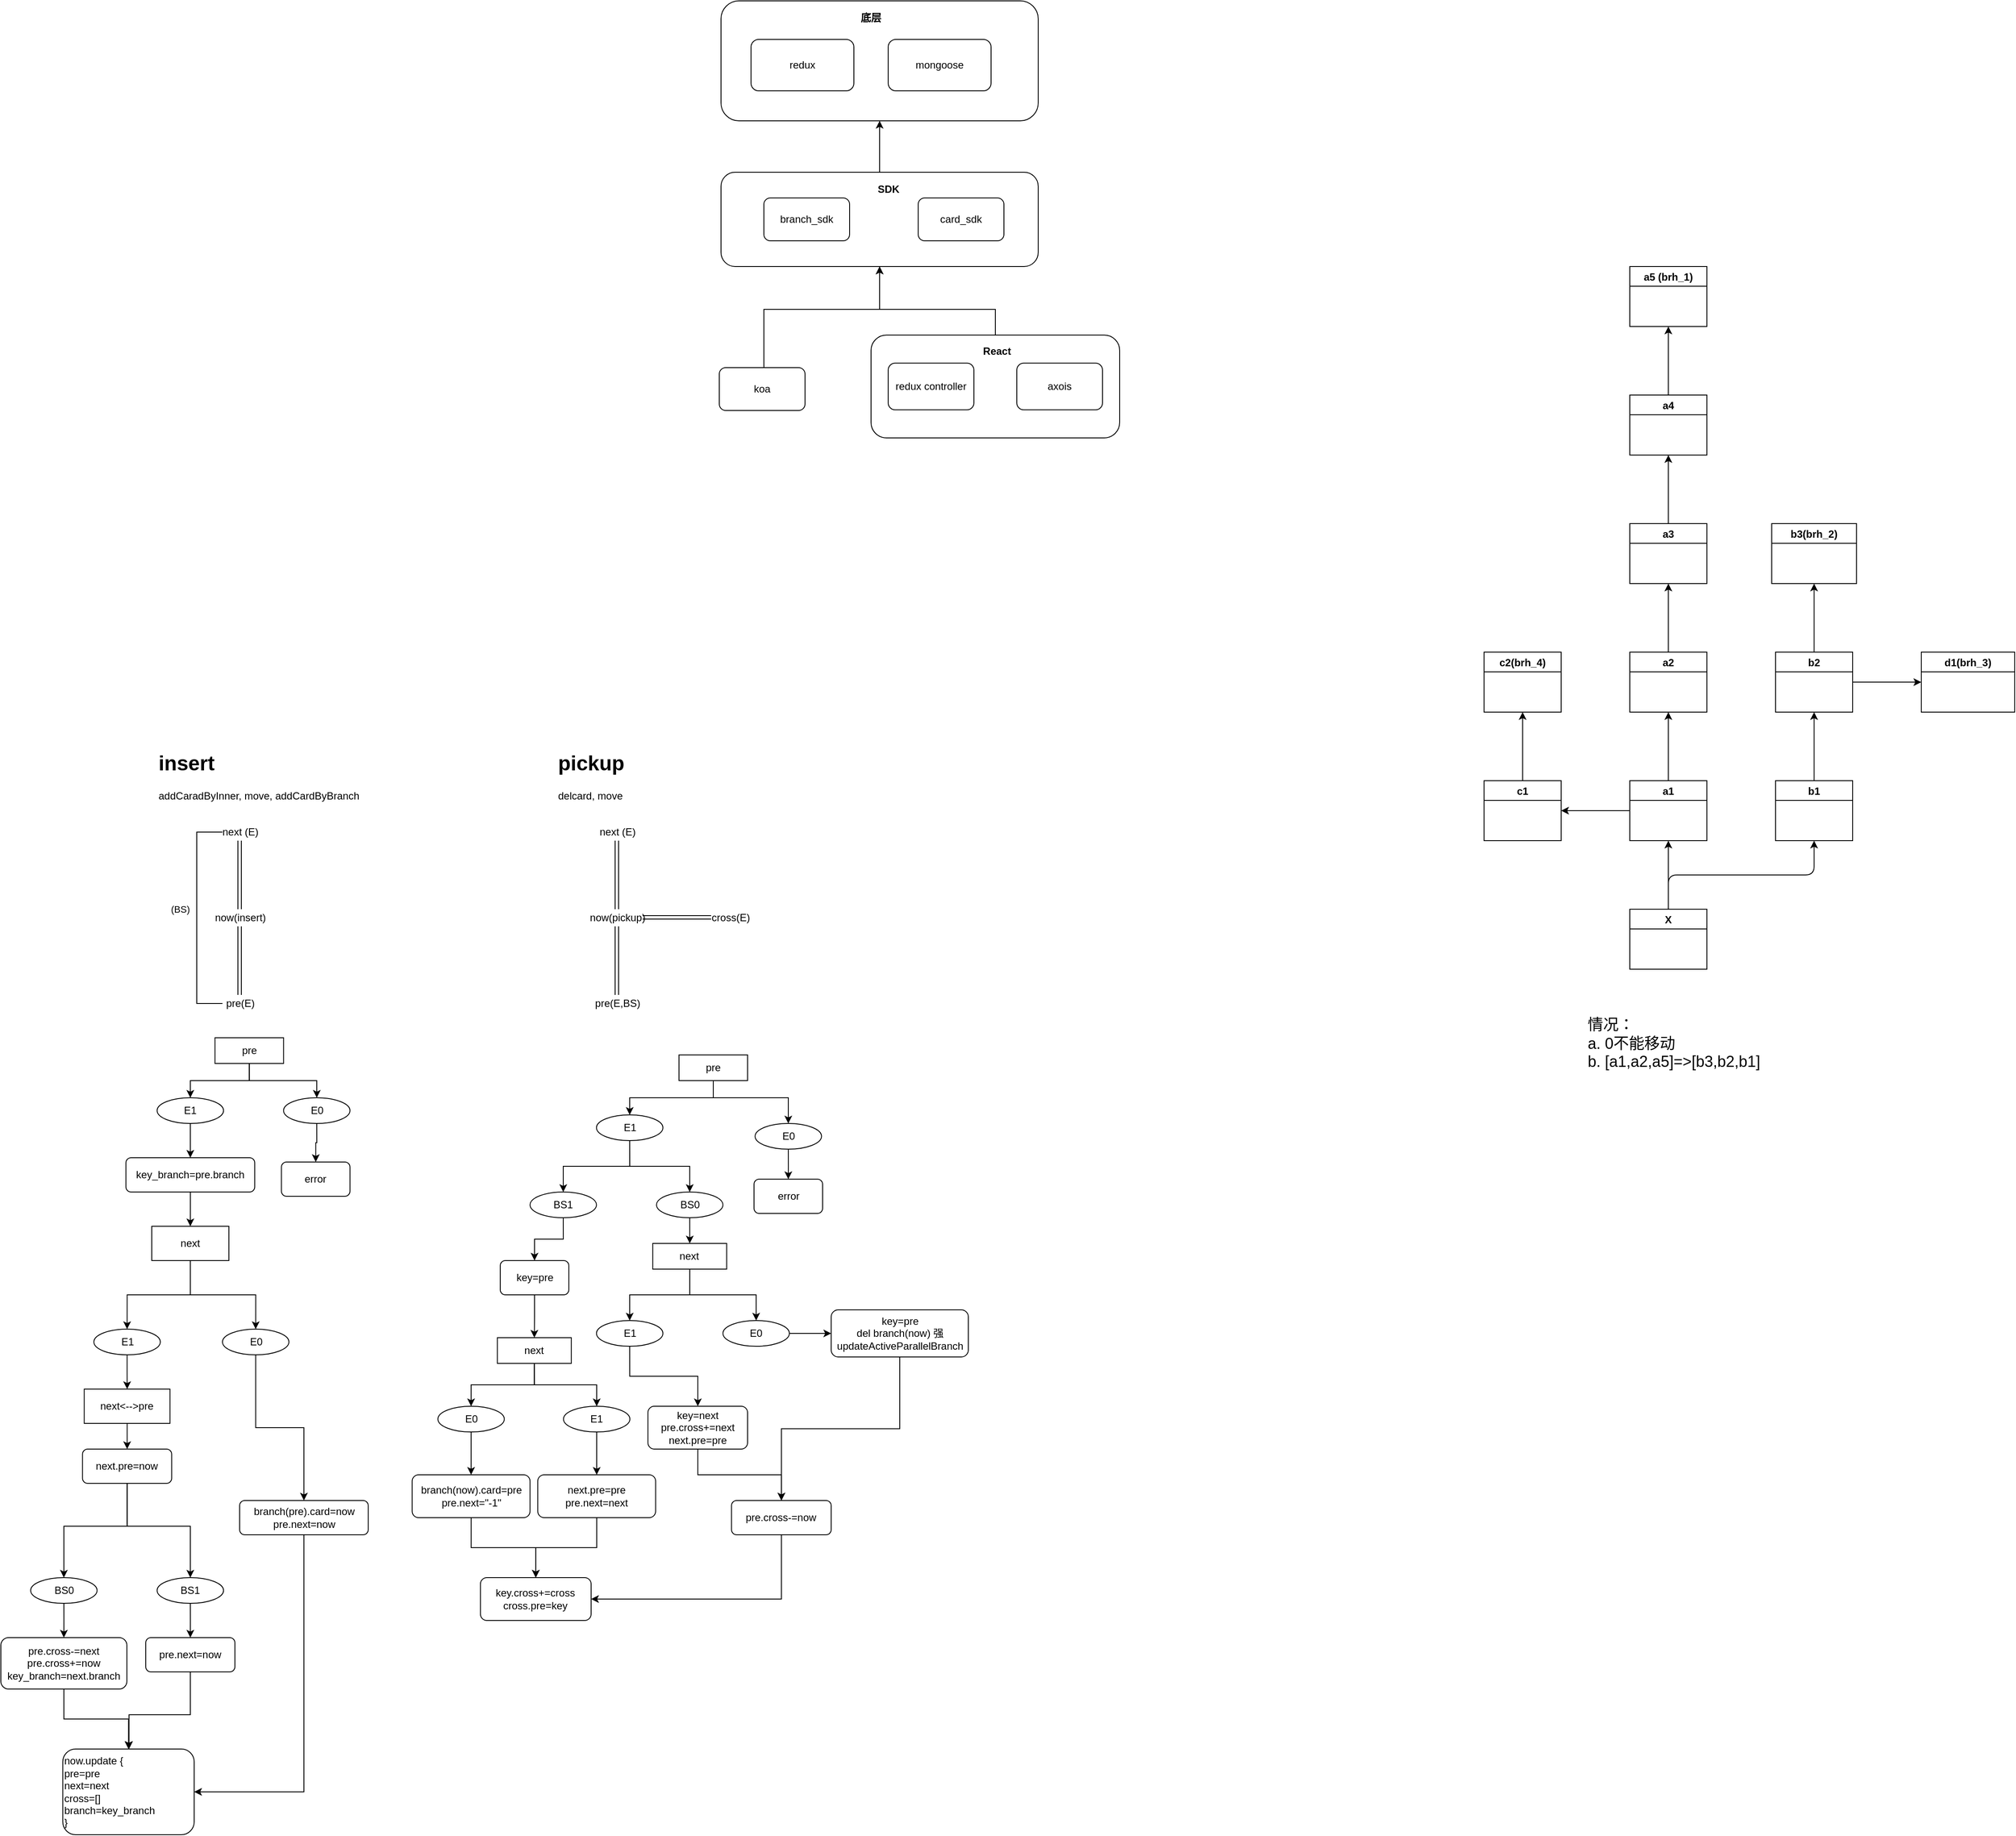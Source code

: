 <mxfile version="20.1.4" type="github">
  <diagram id="JlIYMD3thQTFnu0y_c5f" name="第 1 页">
    <mxGraphModel dx="2125" dy="841" grid="1" gridSize="10" guides="1" tooltips="1" connect="1" arrows="1" fold="1" page="1" pageScale="1" pageWidth="827" pageHeight="1169" math="0" shadow="0">
      <root>
        <mxCell id="0" />
        <mxCell id="1" parent="0" />
        <mxCell id="O8E0N2T6Ic3D6kvHp2gV-1" value="" style="group" connectable="0" vertex="1" parent="1">
          <mxGeometry x="30" width="370" height="140" as="geometry" />
        </mxCell>
        <mxCell id="O8E0N2T6Ic3D6kvHp2gV-2" value="" style="rounded=1;whiteSpace=wrap;html=1;" vertex="1" parent="O8E0N2T6Ic3D6kvHp2gV-1">
          <mxGeometry width="370" height="140" as="geometry" />
        </mxCell>
        <mxCell id="O8E0N2T6Ic3D6kvHp2gV-3" value="redux" style="rounded=1;whiteSpace=wrap;html=1;" vertex="1" parent="O8E0N2T6Ic3D6kvHp2gV-1">
          <mxGeometry x="35" y="45" width="120" height="60" as="geometry" />
        </mxCell>
        <mxCell id="O8E0N2T6Ic3D6kvHp2gV-4" value="mongoose" style="rounded=1;whiteSpace=wrap;html=1;" vertex="1" parent="O8E0N2T6Ic3D6kvHp2gV-1">
          <mxGeometry x="195" y="45" width="120" height="60" as="geometry" />
        </mxCell>
        <mxCell id="O8E0N2T6Ic3D6kvHp2gV-5" value="&lt;b&gt;底层&lt;/b&gt;" style="text;html=1;strokeColor=none;fillColor=none;align=center;verticalAlign=middle;whiteSpace=wrap;rounded=0;" vertex="1" parent="O8E0N2T6Ic3D6kvHp2gV-1">
          <mxGeometry x="155" y="10" width="40" height="20" as="geometry" />
        </mxCell>
        <mxCell id="O8E0N2T6Ic3D6kvHp2gV-6" value="" style="group" connectable="0" vertex="1" parent="1">
          <mxGeometry x="30" y="200" width="370" height="110" as="geometry" />
        </mxCell>
        <mxCell id="O8E0N2T6Ic3D6kvHp2gV-7" value="" style="rounded=1;whiteSpace=wrap;html=1;" vertex="1" parent="O8E0N2T6Ic3D6kvHp2gV-6">
          <mxGeometry width="370" height="110" as="geometry" />
        </mxCell>
        <mxCell id="O8E0N2T6Ic3D6kvHp2gV-8" value="branch_sdk" style="rounded=1;whiteSpace=wrap;html=1;" vertex="1" parent="O8E0N2T6Ic3D6kvHp2gV-6">
          <mxGeometry x="50" y="30" width="100" height="50" as="geometry" />
        </mxCell>
        <mxCell id="O8E0N2T6Ic3D6kvHp2gV-9" value="card_sdk" style="rounded=1;whiteSpace=wrap;html=1;" vertex="1" parent="O8E0N2T6Ic3D6kvHp2gV-6">
          <mxGeometry x="230" y="30" width="100" height="50" as="geometry" />
        </mxCell>
        <mxCell id="O8E0N2T6Ic3D6kvHp2gV-10" value="&lt;b&gt;SDK&lt;/b&gt;" style="text;html=1;align=center;verticalAlign=middle;resizable=0;points=[];autosize=1;" vertex="1" parent="O8E0N2T6Ic3D6kvHp2gV-6">
          <mxGeometry x="175" y="10" width="40" height="20" as="geometry" />
        </mxCell>
        <mxCell id="O8E0N2T6Ic3D6kvHp2gV-11" style="edgeStyle=orthogonalEdgeStyle;rounded=0;orthogonalLoop=1;jettySize=auto;html=1;" edge="1" parent="1" source="O8E0N2T6Ic3D6kvHp2gV-7" target="O8E0N2T6Ic3D6kvHp2gV-2">
          <mxGeometry relative="1" as="geometry" />
        </mxCell>
        <mxCell id="O8E0N2T6Ic3D6kvHp2gV-12" style="edgeStyle=orthogonalEdgeStyle;rounded=0;orthogonalLoop=1;jettySize=auto;html=1;" edge="1" parent="1" source="O8E0N2T6Ic3D6kvHp2gV-13" target="O8E0N2T6Ic3D6kvHp2gV-7">
          <mxGeometry relative="1" as="geometry">
            <Array as="points">
              <mxPoint x="80" y="360" />
              <mxPoint x="215" y="360" />
            </Array>
          </mxGeometry>
        </mxCell>
        <mxCell id="O8E0N2T6Ic3D6kvHp2gV-13" value="koa" style="rounded=1;whiteSpace=wrap;html=1;" vertex="1" parent="1">
          <mxGeometry x="28" y="428" width="100" height="50" as="geometry" />
        </mxCell>
        <mxCell id="O8E0N2T6Ic3D6kvHp2gV-14" value="" style="group" connectable="0" vertex="1" parent="1">
          <mxGeometry x="205" y="390" width="290" height="120" as="geometry" />
        </mxCell>
        <mxCell id="O8E0N2T6Ic3D6kvHp2gV-15" value="" style="rounded=1;whiteSpace=wrap;html=1;" vertex="1" parent="O8E0N2T6Ic3D6kvHp2gV-14">
          <mxGeometry width="290" height="120.0" as="geometry" />
        </mxCell>
        <mxCell id="O8E0N2T6Ic3D6kvHp2gV-16" value="axois" style="rounded=1;whiteSpace=wrap;html=1;" vertex="1" parent="O8E0N2T6Ic3D6kvHp2gV-14">
          <mxGeometry x="170" y="32.727" width="100" height="54.545" as="geometry" />
        </mxCell>
        <mxCell id="O8E0N2T6Ic3D6kvHp2gV-17" value="redux controller" style="rounded=1;whiteSpace=wrap;html=1;" vertex="1" parent="O8E0N2T6Ic3D6kvHp2gV-14">
          <mxGeometry x="20" y="32.727" width="100" height="54.545" as="geometry" />
        </mxCell>
        <mxCell id="O8E0N2T6Ic3D6kvHp2gV-18" value="&lt;b&gt;React&lt;/b&gt;" style="text;html=1;strokeColor=none;fillColor=none;align=center;verticalAlign=middle;whiteSpace=wrap;rounded=0;" vertex="1" parent="O8E0N2T6Ic3D6kvHp2gV-14">
          <mxGeometry x="127" y="9" width="40" height="20" as="geometry" />
        </mxCell>
        <mxCell id="O8E0N2T6Ic3D6kvHp2gV-19" style="edgeStyle=orthogonalEdgeStyle;rounded=0;orthogonalLoop=1;jettySize=auto;html=1;" edge="1" parent="1" source="O8E0N2T6Ic3D6kvHp2gV-15" target="O8E0N2T6Ic3D6kvHp2gV-7">
          <mxGeometry relative="1" as="geometry">
            <Array as="points">
              <mxPoint x="350" y="360" />
              <mxPoint x="215" y="360" />
            </Array>
          </mxGeometry>
        </mxCell>
        <mxCell id="O8E0N2T6Ic3D6kvHp2gV-44" value="" style="edgeStyle=none;html=1;" edge="1" parent="1" source="O8E0N2T6Ic3D6kvHp2gV-45" target="O8E0N2T6Ic3D6kvHp2gV-49">
          <mxGeometry relative="1" as="geometry" />
        </mxCell>
        <mxCell id="O8E0N2T6Ic3D6kvHp2gV-45" value="X" style="swimlane;" vertex="1" parent="1">
          <mxGeometry x="1090" y="1060" width="90" height="70" as="geometry" />
        </mxCell>
        <mxCell id="O8E0N2T6Ic3D6kvHp2gV-46" value="" style="edgeStyle=none;html=1;" edge="1" parent="1" source="O8E0N2T6Ic3D6kvHp2gV-49" target="O8E0N2T6Ic3D6kvHp2gV-51">
          <mxGeometry relative="1" as="geometry" />
        </mxCell>
        <mxCell id="O8E0N2T6Ic3D6kvHp2gV-47" value="" style="edgeStyle=none;html=1;" edge="1" parent="1" source="O8E0N2T6Ic3D6kvHp2gV-49" target="O8E0N2T6Ic3D6kvHp2gV-53">
          <mxGeometry relative="1" as="geometry" />
        </mxCell>
        <mxCell id="O8E0N2T6Ic3D6kvHp2gV-48" value="" style="edgeStyle=orthogonalEdgeStyle;html=1;exitX=0.5;exitY=0;exitDx=0;exitDy=0;" edge="1" parent="1" source="O8E0N2T6Ic3D6kvHp2gV-45" target="O8E0N2T6Ic3D6kvHp2gV-55">
          <mxGeometry relative="1" as="geometry" />
        </mxCell>
        <mxCell id="O8E0N2T6Ic3D6kvHp2gV-49" value="a1" style="swimlane;" vertex="1" parent="1">
          <mxGeometry x="1090" y="910" width="90" height="70" as="geometry" />
        </mxCell>
        <mxCell id="O8E0N2T6Ic3D6kvHp2gV-50" value="" style="edgeStyle=none;html=1;" edge="1" parent="1" source="O8E0N2T6Ic3D6kvHp2gV-51" target="O8E0N2T6Ic3D6kvHp2gV-61">
          <mxGeometry relative="1" as="geometry" />
        </mxCell>
        <mxCell id="O8E0N2T6Ic3D6kvHp2gV-51" value="a2" style="swimlane;" vertex="1" parent="1">
          <mxGeometry x="1090" y="760" width="90" height="70" as="geometry" />
        </mxCell>
        <mxCell id="O8E0N2T6Ic3D6kvHp2gV-52" value="" style="edgeStyle=none;html=1;" edge="1" parent="1" source="O8E0N2T6Ic3D6kvHp2gV-53" target="O8E0N2T6Ic3D6kvHp2gV-59">
          <mxGeometry relative="1" as="geometry" />
        </mxCell>
        <mxCell id="O8E0N2T6Ic3D6kvHp2gV-53" value="c1" style="swimlane;" vertex="1" parent="1">
          <mxGeometry x="920" y="910" width="90" height="70" as="geometry" />
        </mxCell>
        <mxCell id="O8E0N2T6Ic3D6kvHp2gV-54" value="" style="edgeStyle=none;html=1;" edge="1" parent="1" source="O8E0N2T6Ic3D6kvHp2gV-55" target="O8E0N2T6Ic3D6kvHp2gV-58">
          <mxGeometry relative="1" as="geometry" />
        </mxCell>
        <mxCell id="O8E0N2T6Ic3D6kvHp2gV-55" value="b1" style="swimlane;" vertex="1" parent="1">
          <mxGeometry x="1260" y="910" width="90" height="70" as="geometry" />
        </mxCell>
        <mxCell id="O8E0N2T6Ic3D6kvHp2gV-56" value="" style="edgeStyle=none;html=1;" edge="1" parent="1" source="O8E0N2T6Ic3D6kvHp2gV-58" target="O8E0N2T6Ic3D6kvHp2gV-65">
          <mxGeometry relative="1" as="geometry" />
        </mxCell>
        <mxCell id="O8E0N2T6Ic3D6kvHp2gV-57" value="" style="edgeStyle=none;html=1;fontSize=18;" edge="1" parent="1" source="O8E0N2T6Ic3D6kvHp2gV-58" target="O8E0N2T6Ic3D6kvHp2gV-67">
          <mxGeometry relative="1" as="geometry" />
        </mxCell>
        <mxCell id="O8E0N2T6Ic3D6kvHp2gV-58" value="b2" style="swimlane;" vertex="1" parent="1">
          <mxGeometry x="1260" y="760" width="90" height="70" as="geometry" />
        </mxCell>
        <mxCell id="O8E0N2T6Ic3D6kvHp2gV-59" value="c2(brh_4)" style="swimlane;" vertex="1" parent="1">
          <mxGeometry x="920" y="760" width="90" height="70" as="geometry" />
        </mxCell>
        <mxCell id="O8E0N2T6Ic3D6kvHp2gV-60" value="" style="edgeStyle=orthogonalEdgeStyle;rounded=0;orthogonalLoop=1;jettySize=auto;html=1;" edge="1" parent="1" source="O8E0N2T6Ic3D6kvHp2gV-61" target="O8E0N2T6Ic3D6kvHp2gV-63">
          <mxGeometry relative="1" as="geometry" />
        </mxCell>
        <mxCell id="O8E0N2T6Ic3D6kvHp2gV-61" value="a3" style="swimlane;" vertex="1" parent="1">
          <mxGeometry x="1090" y="610" width="90" height="70" as="geometry" />
        </mxCell>
        <mxCell id="O8E0N2T6Ic3D6kvHp2gV-62" value="" style="edgeStyle=orthogonalEdgeStyle;rounded=0;orthogonalLoop=1;jettySize=auto;html=1;" edge="1" parent="1" source="O8E0N2T6Ic3D6kvHp2gV-63" target="O8E0N2T6Ic3D6kvHp2gV-64">
          <mxGeometry relative="1" as="geometry" />
        </mxCell>
        <mxCell id="O8E0N2T6Ic3D6kvHp2gV-63" value="a4" style="swimlane;" vertex="1" parent="1">
          <mxGeometry x="1090" y="460" width="90" height="70" as="geometry" />
        </mxCell>
        <mxCell id="O8E0N2T6Ic3D6kvHp2gV-64" value="a5 (brh_1)" style="swimlane;" vertex="1" parent="1">
          <mxGeometry x="1090" y="310" width="90" height="70" as="geometry" />
        </mxCell>
        <mxCell id="O8E0N2T6Ic3D6kvHp2gV-65" value="b3(brh_2)" style="swimlane;" vertex="1" parent="1">
          <mxGeometry x="1255.5" y="610" width="99" height="70" as="geometry" />
        </mxCell>
        <mxCell id="O8E0N2T6Ic3D6kvHp2gV-66" value="情况：&lt;br /&gt;a. 0不能移动&lt;br /&gt;b. [a1,a2,a5]=&amp;gt;[b3,b2,b1]" style="text;html=1;strokeColor=none;fillColor=none;align=left;verticalAlign=middle;whiteSpace=wrap;rounded=0;fontSize=18;" vertex="1" parent="1">
          <mxGeometry x="1039" y="1164" width="249" height="106" as="geometry" />
        </mxCell>
        <mxCell id="O8E0N2T6Ic3D6kvHp2gV-67" value="d1(brh_3)" style="swimlane;" vertex="1" parent="1">
          <mxGeometry x="1430" y="760" width="109" height="70" as="geometry" />
        </mxCell>
        <mxCell id="O8E0N2T6Ic3D6kvHp2gV-68" value="&lt;h1&gt;insert&lt;/h1&gt;&lt;p&gt;addCaradByInner, move, addCardByBranch&lt;/p&gt;" style="text;html=1;strokeColor=none;fillColor=none;spacing=5;spacingTop=-20;whiteSpace=wrap;overflow=hidden;rounded=0;" vertex="1" parent="1">
          <mxGeometry x="-631.5" y="870" width="280" height="80" as="geometry" />
        </mxCell>
        <mxCell id="O8E0N2T6Ic3D6kvHp2gV-69" value="&lt;h1&gt;pickup&lt;/h1&gt;&lt;p&gt;delcard, move&lt;/p&gt;" style="text;html=1;strokeColor=none;fillColor=none;spacing=5;spacingTop=-20;whiteSpace=wrap;overflow=hidden;rounded=0;" vertex="1" parent="1">
          <mxGeometry x="-165.25" y="870" width="180" height="80" as="geometry" />
        </mxCell>
        <mxCell id="O8E0N2T6Ic3D6kvHp2gV-70" value="" style="edgeStyle=orthogonalEdgeStyle;rounded=0;orthogonalLoop=1;jettySize=auto;html=1;shape=link;" edge="1" parent="1" source="O8E0N2T6Ic3D6kvHp2gV-71" target="O8E0N2T6Ic3D6kvHp2gV-73">
          <mxGeometry relative="1" as="geometry" />
        </mxCell>
        <mxCell id="O8E0N2T6Ic3D6kvHp2gV-71" value="next (E)" style="text;html=1;align=center;verticalAlign=middle;resizable=0;points=[];autosize=1;" vertex="1" parent="1">
          <mxGeometry x="-551.5" y="960" width="40" height="20" as="geometry" />
        </mxCell>
        <mxCell id="O8E0N2T6Ic3D6kvHp2gV-72" value="" style="edgeStyle=orthogonalEdgeStyle;rounded=0;orthogonalLoop=1;jettySize=auto;html=1;shape=link;" edge="1" parent="1" source="O8E0N2T6Ic3D6kvHp2gV-73" target="O8E0N2T6Ic3D6kvHp2gV-76">
          <mxGeometry relative="1" as="geometry" />
        </mxCell>
        <mxCell id="O8E0N2T6Ic3D6kvHp2gV-73" value="now(insert)" style="text;html=1;align=center;verticalAlign=middle;resizable=0;points=[];autosize=1;" vertex="1" parent="1">
          <mxGeometry x="-551.5" y="1060" width="40" height="20" as="geometry" />
        </mxCell>
        <mxCell id="O8E0N2T6Ic3D6kvHp2gV-74" style="edgeStyle=orthogonalEdgeStyle;rounded=0;orthogonalLoop=1;jettySize=auto;html=1;endArrow=none;endFill=0;" edge="1" parent="1" source="O8E0N2T6Ic3D6kvHp2gV-76" target="O8E0N2T6Ic3D6kvHp2gV-71">
          <mxGeometry relative="1" as="geometry">
            <Array as="points">
              <mxPoint x="-581.5" y="1170" />
              <mxPoint x="-581.5" y="970" />
            </Array>
          </mxGeometry>
        </mxCell>
        <mxCell id="O8E0N2T6Ic3D6kvHp2gV-75" value="(BS)" style="edgeLabel;html=1;align=center;verticalAlign=middle;resizable=0;points=[];" connectable="0" vertex="1" parent="O8E0N2T6Ic3D6kvHp2gV-74">
          <mxGeometry x="0.277" y="3" relative="1" as="geometry">
            <mxPoint x="-17" y="26" as="offset" />
          </mxGeometry>
        </mxCell>
        <mxCell id="O8E0N2T6Ic3D6kvHp2gV-76" value="pre(E)" style="text;html=1;align=center;verticalAlign=middle;resizable=0;points=[];autosize=1;" vertex="1" parent="1">
          <mxGeometry x="-551.5" y="1160" width="40" height="20" as="geometry" />
        </mxCell>
        <mxCell id="O8E0N2T6Ic3D6kvHp2gV-77" style="edgeStyle=orthogonalEdgeStyle;rounded=0;orthogonalLoop=1;jettySize=auto;html=1;" edge="1" parent="1" source="O8E0N2T6Ic3D6kvHp2gV-78" target="O8E0N2T6Ic3D6kvHp2gV-152">
          <mxGeometry relative="1" as="geometry" />
        </mxCell>
        <mxCell id="O8E0N2T6Ic3D6kvHp2gV-78" value="next&amp;lt;--&amp;gt;pre" style="rounded=0;whiteSpace=wrap;html=1;" vertex="1" parent="1">
          <mxGeometry x="-712.75" y="1620" width="100" height="40" as="geometry" />
        </mxCell>
        <mxCell id="O8E0N2T6Ic3D6kvHp2gV-79" value="" style="edgeStyle=orthogonalEdgeStyle;rounded=0;orthogonalLoop=1;jettySize=auto;html=1;endArrow=classic;endFill=1;entryX=0.5;entryY=0;entryDx=0;entryDy=0;" edge="1" parent="1" source="O8E0N2T6Ic3D6kvHp2gV-80" target="O8E0N2T6Ic3D6kvHp2gV-82">
          <mxGeometry relative="1" as="geometry">
            <mxPoint x="-520.25" y="1280" as="targetPoint" />
          </mxGeometry>
        </mxCell>
        <mxCell id="O8E0N2T6Ic3D6kvHp2gV-80" value="pre" style="rounded=0;whiteSpace=wrap;html=1;" vertex="1" parent="1">
          <mxGeometry x="-560.25" y="1210" width="80" height="30" as="geometry" />
        </mxCell>
        <mxCell id="O8E0N2T6Ic3D6kvHp2gV-81" value="" style="edgeStyle=orthogonalEdgeStyle;rounded=0;orthogonalLoop=1;jettySize=auto;html=1;endArrow=classic;endFill=1;" edge="1" parent="1" source="O8E0N2T6Ic3D6kvHp2gV-82" target="O8E0N2T6Ic3D6kvHp2gV-86">
          <mxGeometry relative="1" as="geometry">
            <mxPoint x="-361.5" y="1315" as="targetPoint" />
          </mxGeometry>
        </mxCell>
        <mxCell id="O8E0N2T6Ic3D6kvHp2gV-82" value="E0" style="ellipse;whiteSpace=wrap;html=1;rounded=1;" vertex="1" parent="1">
          <mxGeometry x="-480.25" y="1280" width="77.5" height="30" as="geometry" />
        </mxCell>
        <mxCell id="O8E0N2T6Ic3D6kvHp2gV-83" value="" style="edgeStyle=orthogonalEdgeStyle;rounded=0;orthogonalLoop=1;jettySize=auto;html=1;endArrow=classic;endFill=1;entryX=0.5;entryY=0;entryDx=0;entryDy=0;" edge="1" parent="1" source="O8E0N2T6Ic3D6kvHp2gV-80" target="O8E0N2T6Ic3D6kvHp2gV-85">
          <mxGeometry relative="1" as="geometry">
            <mxPoint x="-640.25" y="1290" as="targetPoint" />
            <mxPoint x="-640.25" y="1250" as="sourcePoint" />
          </mxGeometry>
        </mxCell>
        <mxCell id="O8E0N2T6Ic3D6kvHp2gV-84" value="" style="edgeStyle=orthogonalEdgeStyle;rounded=0;orthogonalLoop=1;jettySize=auto;html=1;" edge="1" parent="1" source="O8E0N2T6Ic3D6kvHp2gV-85" target="O8E0N2T6Ic3D6kvHp2gV-154">
          <mxGeometry relative="1" as="geometry" />
        </mxCell>
        <mxCell id="O8E0N2T6Ic3D6kvHp2gV-85" value="E1" style="ellipse;whiteSpace=wrap;html=1;rounded=1;" vertex="1" parent="1">
          <mxGeometry x="-627.75" y="1280" width="77.5" height="30" as="geometry" />
        </mxCell>
        <mxCell id="O8E0N2T6Ic3D6kvHp2gV-86" value="error" style="rounded=1;whiteSpace=wrap;html=1;" vertex="1" parent="1">
          <mxGeometry x="-482.75" y="1355" width="80" height="40" as="geometry" />
        </mxCell>
        <mxCell id="O8E0N2T6Ic3D6kvHp2gV-87" value="next" style="rounded=0;whiteSpace=wrap;html=1;" vertex="1" parent="1">
          <mxGeometry x="-634" y="1430" width="90" height="40" as="geometry" />
        </mxCell>
        <mxCell id="O8E0N2T6Ic3D6kvHp2gV-88" value="" style="edgeStyle=orthogonalEdgeStyle;rounded=0;orthogonalLoop=1;jettySize=auto;html=1;endArrow=classic;endFill=1;entryX=0.5;entryY=0;entryDx=0;entryDy=0;" edge="1" parent="1" source="O8E0N2T6Ic3D6kvHp2gV-87" target="O8E0N2T6Ic3D6kvHp2gV-90">
          <mxGeometry relative="1" as="geometry">
            <mxPoint x="-594" y="1460" as="targetPoint" />
            <mxPoint x="-594" y="1420" as="sourcePoint" />
          </mxGeometry>
        </mxCell>
        <mxCell id="O8E0N2T6Ic3D6kvHp2gV-89" value="" style="edgeStyle=orthogonalEdgeStyle;rounded=0;orthogonalLoop=1;jettySize=auto;html=1;endArrow=classic;endFill=1;" edge="1" parent="1" source="O8E0N2T6Ic3D6kvHp2gV-90" target="O8E0N2T6Ic3D6kvHp2gV-106">
          <mxGeometry relative="1" as="geometry" />
        </mxCell>
        <mxCell id="O8E0N2T6Ic3D6kvHp2gV-90" value="E0" style="ellipse;whiteSpace=wrap;html=1;rounded=1;" vertex="1" parent="1">
          <mxGeometry x="-551.5" y="1550" width="77.5" height="30" as="geometry" />
        </mxCell>
        <mxCell id="O8E0N2T6Ic3D6kvHp2gV-91" value="" style="edgeStyle=orthogonalEdgeStyle;rounded=0;orthogonalLoop=1;jettySize=auto;html=1;endArrow=classic;endFill=1;entryX=0.5;entryY=0;entryDx=0;entryDy=0;" edge="1" parent="1" source="O8E0N2T6Ic3D6kvHp2gV-87" target="O8E0N2T6Ic3D6kvHp2gV-93">
          <mxGeometry relative="1" as="geometry">
            <mxPoint x="-714" y="1470" as="targetPoint" />
            <mxPoint x="-594" y="1420" as="sourcePoint" />
          </mxGeometry>
        </mxCell>
        <mxCell id="O8E0N2T6Ic3D6kvHp2gV-92" value="" style="edgeStyle=orthogonalEdgeStyle;rounded=0;orthogonalLoop=1;jettySize=auto;html=1;endArrow=classic;endFill=1;" edge="1" parent="1" source="O8E0N2T6Ic3D6kvHp2gV-93" target="O8E0N2T6Ic3D6kvHp2gV-78">
          <mxGeometry relative="1" as="geometry" />
        </mxCell>
        <mxCell id="O8E0N2T6Ic3D6kvHp2gV-93" value="E1" style="ellipse;whiteSpace=wrap;html=1;rounded=1;" vertex="1" parent="1">
          <mxGeometry x="-701.5" y="1550" width="77.5" height="30" as="geometry" />
        </mxCell>
        <mxCell id="O8E0N2T6Ic3D6kvHp2gV-94" value="" style="edgeStyle=orthogonalEdgeStyle;rounded=0;orthogonalLoop=1;jettySize=auto;html=1;endArrow=classic;endFill=1;entryX=0.5;entryY=0;entryDx=0;entryDy=0;" edge="1" parent="1" source="O8E0N2T6Ic3D6kvHp2gV-152" target="O8E0N2T6Ic3D6kvHp2gV-96">
          <mxGeometry relative="1" as="geometry">
            <mxPoint x="-671.5" y="1730" as="targetPoint" />
            <mxPoint x="-671.5" y="1690" as="sourcePoint" />
            <Array as="points">
              <mxPoint x="-662.5" y="1780" />
              <mxPoint x="-588.5" y="1780" />
            </Array>
          </mxGeometry>
        </mxCell>
        <mxCell id="O8E0N2T6Ic3D6kvHp2gV-95" value="" style="edgeStyle=orthogonalEdgeStyle;rounded=0;orthogonalLoop=1;jettySize=auto;html=1;endArrow=classic;endFill=1;" edge="1" parent="1" source="O8E0N2T6Ic3D6kvHp2gV-96" target="O8E0N2T6Ic3D6kvHp2gV-99">
          <mxGeometry relative="1" as="geometry" />
        </mxCell>
        <mxCell id="O8E0N2T6Ic3D6kvHp2gV-96" value="BS1" style="ellipse;whiteSpace=wrap;html=1;rounded=1;" vertex="1" parent="1">
          <mxGeometry x="-627.75" y="1840" width="77.5" height="30" as="geometry" />
        </mxCell>
        <mxCell id="O8E0N2T6Ic3D6kvHp2gV-97" value="" style="edgeStyle=orthogonalEdgeStyle;rounded=0;orthogonalLoop=1;jettySize=auto;html=1;endArrow=classic;endFill=1;entryX=0.5;entryY=0;entryDx=0;entryDy=0;" edge="1" parent="1" source="O8E0N2T6Ic3D6kvHp2gV-152" target="O8E0N2T6Ic3D6kvHp2gV-98">
          <mxGeometry relative="1" as="geometry">
            <mxPoint x="-791.5" y="1740" as="targetPoint" />
            <mxPoint x="-671.5" y="1690" as="sourcePoint" />
            <Array as="points">
              <mxPoint x="-662.5" y="1780" />
              <mxPoint x="-736.5" y="1780" />
            </Array>
          </mxGeometry>
        </mxCell>
        <mxCell id="O8E0N2T6Ic3D6kvHp2gV-98" value="BS0" style="ellipse;whiteSpace=wrap;html=1;rounded=1;" vertex="1" parent="1">
          <mxGeometry x="-775.25" y="1840" width="77.5" height="30" as="geometry" />
        </mxCell>
        <mxCell id="O8E0N2T6Ic3D6kvHp2gV-99" value="pre.next=now" style="rounded=1;whiteSpace=wrap;html=1;" vertex="1" parent="1">
          <mxGeometry x="-641" y="1910" width="104" height="40" as="geometry" />
        </mxCell>
        <mxCell id="O8E0N2T6Ic3D6kvHp2gV-100" value="" style="edgeStyle=orthogonalEdgeStyle;rounded=0;orthogonalLoop=1;jettySize=auto;html=1;endArrow=classic;endFill=1;" edge="1" parent="1" source="O8E0N2T6Ic3D6kvHp2gV-98" target="O8E0N2T6Ic3D6kvHp2gV-102">
          <mxGeometry relative="1" as="geometry">
            <mxPoint x="-735.75" y="1880" as="sourcePoint" />
          </mxGeometry>
        </mxCell>
        <mxCell id="O8E0N2T6Ic3D6kvHp2gV-101" style="edgeStyle=orthogonalEdgeStyle;rounded=0;orthogonalLoop=1;jettySize=auto;html=1;entryX=0.5;entryY=0;entryDx=0;entryDy=0;endArrow=classic;endFill=1;" edge="1" parent="1" source="O8E0N2T6Ic3D6kvHp2gV-102" target="O8E0N2T6Ic3D6kvHp2gV-104">
          <mxGeometry relative="1" as="geometry" />
        </mxCell>
        <mxCell id="O8E0N2T6Ic3D6kvHp2gV-102" value="pre.cross-=next&lt;br /&gt;pre.cross+=now&lt;br /&gt;&lt;span style=&quot;text-align: left;&quot;&gt;key_branch=next.branch&lt;/span&gt;" style="rounded=1;whiteSpace=wrap;html=1;" vertex="1" parent="1">
          <mxGeometry x="-810" y="1910" width="147" height="60" as="geometry" />
        </mxCell>
        <mxCell id="O8E0N2T6Ic3D6kvHp2gV-103" value="" style="edgeStyle=orthogonalEdgeStyle;rounded=0;orthogonalLoop=1;jettySize=auto;html=1;endArrow=classic;endFill=1;" edge="1" parent="1" source="O8E0N2T6Ic3D6kvHp2gV-99" target="O8E0N2T6Ic3D6kvHp2gV-104">
          <mxGeometry relative="1" as="geometry">
            <mxPoint x="-569" y="1890" as="sourcePoint" />
            <Array as="points">
              <mxPoint x="-588.5" y="2000" />
              <mxPoint x="-660.5" y="2000" />
            </Array>
          </mxGeometry>
        </mxCell>
        <mxCell id="O8E0N2T6Ic3D6kvHp2gV-104" value="now.update {&lt;br /&gt;pre=pre&lt;br /&gt;next=next&lt;br /&gt;cross=[]&lt;br /&gt;branch=key_branch&lt;br /&gt;}" style="rounded=1;whiteSpace=wrap;html=1;align=left;" vertex="1" parent="1">
          <mxGeometry x="-737.75" y="2040" width="153.25" height="100" as="geometry" />
        </mxCell>
        <mxCell id="O8E0N2T6Ic3D6kvHp2gV-105" style="edgeStyle=orthogonalEdgeStyle;rounded=0;orthogonalLoop=1;jettySize=auto;html=1;entryX=1;entryY=0.5;entryDx=0;entryDy=0;endArrow=classic;endFill=1;" edge="1" parent="1" source="O8E0N2T6Ic3D6kvHp2gV-106" target="O8E0N2T6Ic3D6kvHp2gV-104">
          <mxGeometry relative="1" as="geometry">
            <Array as="points">
              <mxPoint x="-456.5" y="2090" />
            </Array>
          </mxGeometry>
        </mxCell>
        <mxCell id="O8E0N2T6Ic3D6kvHp2gV-106" value="branch(pre).card=now&lt;br /&gt;pre.next=now" style="rounded=1;whiteSpace=wrap;html=1;" vertex="1" parent="1">
          <mxGeometry x="-531.5" y="1750" width="150" height="40" as="geometry" />
        </mxCell>
        <mxCell id="O8E0N2T6Ic3D6kvHp2gV-107" value="" style="edgeStyle=orthogonalEdgeStyle;rounded=0;orthogonalLoop=1;jettySize=auto;html=1;endArrow=classic;endFill=1;entryX=0.5;entryY=0;entryDx=0;entryDy=0;exitX=0.5;exitY=1;exitDx=0;exitDy=0;" edge="1" parent="1" source="O8E0N2T6Ic3D6kvHp2gV-108" target="O8E0N2T6Ic3D6kvHp2gV-110">
          <mxGeometry relative="1" as="geometry">
            <mxPoint x="-7.75" y="1300" as="targetPoint" />
            <Array as="points">
              <mxPoint x="21.5" y="1280" />
              <mxPoint x="108.5" y="1280" />
            </Array>
          </mxGeometry>
        </mxCell>
        <mxCell id="O8E0N2T6Ic3D6kvHp2gV-108" value="pre" style="rounded=0;whiteSpace=wrap;html=1;" vertex="1" parent="1">
          <mxGeometry x="-19" y="1230" width="80" height="30" as="geometry" />
        </mxCell>
        <mxCell id="O8E0N2T6Ic3D6kvHp2gV-109" value="" style="edgeStyle=orthogonalEdgeStyle;rounded=0;orthogonalLoop=1;jettySize=auto;html=1;endArrow=classic;endFill=1;" edge="1" parent="1" source="O8E0N2T6Ic3D6kvHp2gV-110" target="O8E0N2T6Ic3D6kvHp2gV-113">
          <mxGeometry relative="1" as="geometry">
            <mxPoint x="152.25" y="1315" as="targetPoint" />
          </mxGeometry>
        </mxCell>
        <mxCell id="O8E0N2T6Ic3D6kvHp2gV-110" value="E0" style="ellipse;whiteSpace=wrap;html=1;rounded=1;" vertex="1" parent="1">
          <mxGeometry x="69.75" y="1310" width="77.5" height="30" as="geometry" />
        </mxCell>
        <mxCell id="O8E0N2T6Ic3D6kvHp2gV-111" value="" style="edgeStyle=orthogonalEdgeStyle;rounded=0;orthogonalLoop=1;jettySize=auto;html=1;endArrow=classic;endFill=1;entryX=0.5;entryY=0;entryDx=0;entryDy=0;exitX=0.5;exitY=1;exitDx=0;exitDy=0;" edge="1" parent="1" source="O8E0N2T6Ic3D6kvHp2gV-108" target="O8E0N2T6Ic3D6kvHp2gV-112">
          <mxGeometry relative="1" as="geometry">
            <mxPoint x="-127.75" y="1310" as="targetPoint" />
            <mxPoint x="-127.75" y="1270" as="sourcePoint" />
          </mxGeometry>
        </mxCell>
        <mxCell id="O8E0N2T6Ic3D6kvHp2gV-112" value="E1" style="ellipse;whiteSpace=wrap;html=1;rounded=1;" vertex="1" parent="1">
          <mxGeometry x="-115.25" y="1300" width="77.5" height="30" as="geometry" />
        </mxCell>
        <mxCell id="O8E0N2T6Ic3D6kvHp2gV-113" value="error" style="rounded=1;whiteSpace=wrap;html=1;" vertex="1" parent="1">
          <mxGeometry x="68.5" y="1375" width="80" height="40" as="geometry" />
        </mxCell>
        <mxCell id="O8E0N2T6Ic3D6kvHp2gV-114" value="" style="edgeStyle=orthogonalEdgeStyle;rounded=0;orthogonalLoop=1;jettySize=auto;html=1;shape=link;" edge="1" parent="1" source="O8E0N2T6Ic3D6kvHp2gV-115" target="O8E0N2T6Ic3D6kvHp2gV-118">
          <mxGeometry relative="1" as="geometry" />
        </mxCell>
        <mxCell id="O8E0N2T6Ic3D6kvHp2gV-115" value="next (E)" style="text;html=1;align=center;verticalAlign=middle;resizable=0;points=[];autosize=1;" vertex="1" parent="1">
          <mxGeometry x="-111.5" y="960" width="40" height="20" as="geometry" />
        </mxCell>
        <mxCell id="O8E0N2T6Ic3D6kvHp2gV-116" value="" style="edgeStyle=orthogonalEdgeStyle;rounded=0;orthogonalLoop=1;jettySize=auto;html=1;shape=link;" edge="1" parent="1" source="O8E0N2T6Ic3D6kvHp2gV-118" target="O8E0N2T6Ic3D6kvHp2gV-120">
          <mxGeometry relative="1" as="geometry" />
        </mxCell>
        <mxCell id="O8E0N2T6Ic3D6kvHp2gV-117" value="" style="edgeStyle=orthogonalEdgeStyle;rounded=0;orthogonalLoop=1;jettySize=auto;html=1;endArrow=classic;endFill=1;shape=link;" edge="1" parent="1">
          <mxGeometry relative="1" as="geometry">
            <mxPoint x="-61.5" y="1069.5" as="sourcePoint" />
            <mxPoint x="18.5" y="1069.5" as="targetPoint" />
          </mxGeometry>
        </mxCell>
        <mxCell id="O8E0N2T6Ic3D6kvHp2gV-118" value="now(pickup)" style="text;html=1;align=center;verticalAlign=middle;resizable=0;points=[];autosize=1;" vertex="1" parent="1">
          <mxGeometry x="-111.5" y="1060" width="40" height="20" as="geometry" />
        </mxCell>
        <mxCell id="O8E0N2T6Ic3D6kvHp2gV-119" value="cross(E)" style="text;html=1;align=center;verticalAlign=middle;resizable=0;points=[];autosize=1;" vertex="1" parent="1">
          <mxGeometry x="21" y="1060" width="40" height="20" as="geometry" />
        </mxCell>
        <mxCell id="O8E0N2T6Ic3D6kvHp2gV-120" value="pre(E,BS)" style="text;html=1;align=center;verticalAlign=middle;resizable=0;points=[];autosize=1;" vertex="1" parent="1">
          <mxGeometry x="-111.5" y="1160" width="40" height="20" as="geometry" />
        </mxCell>
        <mxCell id="O8E0N2T6Ic3D6kvHp2gV-121" value="" style="edgeStyle=orthogonalEdgeStyle;rounded=0;orthogonalLoop=1;jettySize=auto;html=1;endArrow=classic;endFill=1;entryX=0.5;entryY=0;entryDx=0;entryDy=0;" edge="1" parent="1" source="O8E0N2T6Ic3D6kvHp2gV-112" target="O8E0N2T6Ic3D6kvHp2gV-123">
          <mxGeometry relative="1" as="geometry">
            <mxPoint x="-85.25" y="1390" as="targetPoint" />
            <mxPoint x="-85.2" y="1350" as="sourcePoint" />
          </mxGeometry>
        </mxCell>
        <mxCell id="O8E0N2T6Ic3D6kvHp2gV-122" style="edgeStyle=orthogonalEdgeStyle;rounded=0;orthogonalLoop=1;jettySize=auto;html=1;endArrow=classic;endFill=1;" edge="1" parent="1" source="O8E0N2T6Ic3D6kvHp2gV-123" target="O8E0N2T6Ic3D6kvHp2gV-133">
          <mxGeometry relative="1" as="geometry" />
        </mxCell>
        <mxCell id="O8E0N2T6Ic3D6kvHp2gV-123" value="BS0" style="ellipse;whiteSpace=wrap;html=1;rounded=1;" vertex="1" parent="1">
          <mxGeometry x="-45.25" y="1390" width="77.5" height="30" as="geometry" />
        </mxCell>
        <mxCell id="O8E0N2T6Ic3D6kvHp2gV-124" value="" style="edgeStyle=orthogonalEdgeStyle;rounded=0;orthogonalLoop=1;jettySize=auto;html=1;endArrow=classic;endFill=1;entryX=0.5;entryY=0;entryDx=0;entryDy=0;" edge="1" parent="1" source="O8E0N2T6Ic3D6kvHp2gV-112" target="O8E0N2T6Ic3D6kvHp2gV-126">
          <mxGeometry relative="1" as="geometry">
            <mxPoint x="-205.25" y="1400" as="targetPoint" />
            <mxPoint x="-85.2" y="1350" as="sourcePoint" />
          </mxGeometry>
        </mxCell>
        <mxCell id="O8E0N2T6Ic3D6kvHp2gV-125" value="" style="edgeStyle=orthogonalEdgeStyle;rounded=0;orthogonalLoop=1;jettySize=auto;html=1;endArrow=classic;endFill=1;" edge="1" parent="1" source="O8E0N2T6Ic3D6kvHp2gV-126" target="O8E0N2T6Ic3D6kvHp2gV-135">
          <mxGeometry relative="1" as="geometry" />
        </mxCell>
        <mxCell id="O8E0N2T6Ic3D6kvHp2gV-126" value="BS1" style="ellipse;whiteSpace=wrap;html=1;rounded=1;" vertex="1" parent="1">
          <mxGeometry x="-192.75" y="1390" width="77.5" height="30" as="geometry" />
        </mxCell>
        <mxCell id="O8E0N2T6Ic3D6kvHp2gV-127" value="" style="edgeStyle=orthogonalEdgeStyle;rounded=0;orthogonalLoop=1;jettySize=auto;html=1;endArrow=classic;endFill=1;entryX=0.5;entryY=0;entryDx=0;entryDy=0;" edge="1" parent="1" source="O8E0N2T6Ic3D6kvHp2gV-133" target="O8E0N2T6Ic3D6kvHp2gV-129">
          <mxGeometry relative="1" as="geometry">
            <mxPoint x="-7.75" y="1540" as="targetPoint" />
            <mxPoint x="-7.7" y="1500" as="sourcePoint" />
          </mxGeometry>
        </mxCell>
        <mxCell id="O8E0N2T6Ic3D6kvHp2gV-128" style="edgeStyle=orthogonalEdgeStyle;rounded=0;orthogonalLoop=1;jettySize=auto;html=1;endArrow=classic;endFill=1;" edge="1" parent="1" source="O8E0N2T6Ic3D6kvHp2gV-129" target="O8E0N2T6Ic3D6kvHp2gV-151">
          <mxGeometry relative="1" as="geometry" />
        </mxCell>
        <mxCell id="O8E0N2T6Ic3D6kvHp2gV-129" value="E0" style="ellipse;whiteSpace=wrap;html=1;rounded=1;" vertex="1" parent="1">
          <mxGeometry x="32.25" y="1540" width="77.5" height="30" as="geometry" />
        </mxCell>
        <mxCell id="O8E0N2T6Ic3D6kvHp2gV-130" value="" style="edgeStyle=orthogonalEdgeStyle;rounded=0;orthogonalLoop=1;jettySize=auto;html=1;endArrow=classic;endFill=1;entryX=0.5;entryY=0;entryDx=0;entryDy=0;" edge="1" parent="1" source="O8E0N2T6Ic3D6kvHp2gV-133" target="O8E0N2T6Ic3D6kvHp2gV-132">
          <mxGeometry relative="1" as="geometry">
            <mxPoint x="-127.75" y="1550" as="targetPoint" />
            <mxPoint x="-7.7" y="1500" as="sourcePoint" />
          </mxGeometry>
        </mxCell>
        <mxCell id="O8E0N2T6Ic3D6kvHp2gV-131" style="edgeStyle=orthogonalEdgeStyle;rounded=0;orthogonalLoop=1;jettySize=auto;html=1;endArrow=classic;endFill=1;" edge="1" parent="1" source="O8E0N2T6Ic3D6kvHp2gV-132" target="O8E0N2T6Ic3D6kvHp2gV-148">
          <mxGeometry relative="1" as="geometry" />
        </mxCell>
        <mxCell id="O8E0N2T6Ic3D6kvHp2gV-132" value="E1" style="ellipse;whiteSpace=wrap;html=1;rounded=1;" vertex="1" parent="1">
          <mxGeometry x="-115.25" y="1540" width="77.5" height="30" as="geometry" />
        </mxCell>
        <mxCell id="O8E0N2T6Ic3D6kvHp2gV-133" value="next" style="rounded=0;whiteSpace=wrap;html=1;" vertex="1" parent="1">
          <mxGeometry x="-49.62" y="1450" width="86.25" height="30" as="geometry" />
        </mxCell>
        <mxCell id="O8E0N2T6Ic3D6kvHp2gV-134" style="edgeStyle=orthogonalEdgeStyle;rounded=0;orthogonalLoop=1;jettySize=auto;html=1;endArrow=classic;endFill=1;" edge="1" parent="1" source="O8E0N2T6Ic3D6kvHp2gV-135" target="O8E0N2T6Ic3D6kvHp2gV-142">
          <mxGeometry relative="1" as="geometry" />
        </mxCell>
        <mxCell id="O8E0N2T6Ic3D6kvHp2gV-135" value="key=pre" style="rounded=1;whiteSpace=wrap;html=1;" vertex="1" parent="1">
          <mxGeometry x="-227.5" y="1470" width="80" height="40" as="geometry" />
        </mxCell>
        <mxCell id="O8E0N2T6Ic3D6kvHp2gV-136" value="" style="edgeStyle=orthogonalEdgeStyle;rounded=0;orthogonalLoop=1;jettySize=auto;html=1;endArrow=classic;endFill=1;entryX=0.5;entryY=0;entryDx=0;entryDy=0;exitX=0.5;exitY=1;exitDx=0;exitDy=0;" edge="1" parent="1" source="O8E0N2T6Ic3D6kvHp2gV-142" target="O8E0N2T6Ic3D6kvHp2gV-138">
          <mxGeometry relative="1" as="geometry">
            <mxPoint x="-340.25" y="1640" as="targetPoint" />
            <mxPoint x="-338.95" y="1580" as="sourcePoint" />
          </mxGeometry>
        </mxCell>
        <mxCell id="O8E0N2T6Ic3D6kvHp2gV-137" value="" style="edgeStyle=orthogonalEdgeStyle;rounded=0;orthogonalLoop=1;jettySize=auto;html=1;endArrow=classic;endFill=1;" edge="1" parent="1" source="O8E0N2T6Ic3D6kvHp2gV-138" target="O8E0N2T6Ic3D6kvHp2gV-144">
          <mxGeometry relative="1" as="geometry" />
        </mxCell>
        <mxCell id="O8E0N2T6Ic3D6kvHp2gV-138" value="E0" style="ellipse;whiteSpace=wrap;html=1;rounded=1;" vertex="1" parent="1">
          <mxGeometry x="-300.25" y="1640" width="77.5" height="30" as="geometry" />
        </mxCell>
        <mxCell id="O8E0N2T6Ic3D6kvHp2gV-139" value="" style="edgeStyle=orthogonalEdgeStyle;rounded=0;orthogonalLoop=1;jettySize=auto;html=1;endArrow=classic;endFill=1;entryX=0.5;entryY=0;entryDx=0;entryDy=0;" edge="1" parent="1" source="O8E0N2T6Ic3D6kvHp2gV-142" target="O8E0N2T6Ic3D6kvHp2gV-141">
          <mxGeometry relative="1" as="geometry">
            <mxPoint x="-309" y="1660" as="targetPoint" />
            <mxPoint x="-188.95" y="1610" as="sourcePoint" />
          </mxGeometry>
        </mxCell>
        <mxCell id="O8E0N2T6Ic3D6kvHp2gV-140" style="edgeStyle=orthogonalEdgeStyle;rounded=0;orthogonalLoop=1;jettySize=auto;html=1;endArrow=classic;endFill=1;" edge="1" parent="1" source="O8E0N2T6Ic3D6kvHp2gV-141" target="O8E0N2T6Ic3D6kvHp2gV-146">
          <mxGeometry relative="1" as="geometry" />
        </mxCell>
        <mxCell id="O8E0N2T6Ic3D6kvHp2gV-141" value="E1" style="ellipse;whiteSpace=wrap;html=1;rounded=1;" vertex="1" parent="1">
          <mxGeometry x="-153.75" y="1640" width="77.5" height="30" as="geometry" />
        </mxCell>
        <mxCell id="O8E0N2T6Ic3D6kvHp2gV-142" value="next" style="rounded=0;whiteSpace=wrap;html=1;" vertex="1" parent="1">
          <mxGeometry x="-230.87" y="1560" width="86.25" height="30" as="geometry" />
        </mxCell>
        <mxCell id="O8E0N2T6Ic3D6kvHp2gV-143" style="edgeStyle=orthogonalEdgeStyle;rounded=0;orthogonalLoop=1;jettySize=auto;html=1;endArrow=classic;endFill=1;" edge="1" parent="1" source="O8E0N2T6Ic3D6kvHp2gV-144" target="O8E0N2T6Ic3D6kvHp2gV-149">
          <mxGeometry relative="1" as="geometry" />
        </mxCell>
        <mxCell id="O8E0N2T6Ic3D6kvHp2gV-144" value="branch(now).card=pre&lt;br /&gt;pre.next=&amp;quot;-1&amp;quot;" style="rounded=1;whiteSpace=wrap;html=1;" vertex="1" parent="1">
          <mxGeometry x="-330.25" y="1720" width="137.5" height="50" as="geometry" />
        </mxCell>
        <mxCell id="O8E0N2T6Ic3D6kvHp2gV-145" style="edgeStyle=orthogonalEdgeStyle;rounded=0;orthogonalLoop=1;jettySize=auto;html=1;endArrow=classic;endFill=1;" edge="1" parent="1" source="O8E0N2T6Ic3D6kvHp2gV-146" target="O8E0N2T6Ic3D6kvHp2gV-149">
          <mxGeometry relative="1" as="geometry" />
        </mxCell>
        <mxCell id="O8E0N2T6Ic3D6kvHp2gV-146" value="next.pre=pre&lt;br /&gt;pre.next=next" style="rounded=1;whiteSpace=wrap;html=1;" vertex="1" parent="1">
          <mxGeometry x="-183.75" y="1720" width="137.5" height="50" as="geometry" />
        </mxCell>
        <mxCell id="O8E0N2T6Ic3D6kvHp2gV-147" style="edgeStyle=orthogonalEdgeStyle;rounded=0;orthogonalLoop=1;jettySize=auto;html=1;" edge="1" parent="1" source="O8E0N2T6Ic3D6kvHp2gV-148" target="O8E0N2T6Ic3D6kvHp2gV-156">
          <mxGeometry relative="1" as="geometry" />
        </mxCell>
        <mxCell id="O8E0N2T6Ic3D6kvHp2gV-148" value="key=next&lt;br /&gt;pre.cross+=next&lt;br /&gt;next.pre=pre" style="rounded=1;whiteSpace=wrap;html=1;" vertex="1" parent="1">
          <mxGeometry x="-55.25" y="1640" width="116.25" height="50" as="geometry" />
        </mxCell>
        <mxCell id="O8E0N2T6Ic3D6kvHp2gV-149" value="key.cross+=cross&lt;br /&gt;cross.pre=key" style="rounded=1;whiteSpace=wrap;html=1;" vertex="1" parent="1">
          <mxGeometry x="-250.62" y="1840" width="129.12" height="50" as="geometry" />
        </mxCell>
        <mxCell id="O8E0N2T6Ic3D6kvHp2gV-150" style="edgeStyle=orthogonalEdgeStyle;rounded=0;orthogonalLoop=1;jettySize=auto;html=1;" edge="1" parent="1" source="O8E0N2T6Ic3D6kvHp2gV-151" target="O8E0N2T6Ic3D6kvHp2gV-156">
          <mxGeometry relative="1" as="geometry" />
        </mxCell>
        <mxCell id="O8E0N2T6Ic3D6kvHp2gV-151" value="key=pre&lt;br /&gt;del branch(now) 强&lt;br /&gt;updateActiveParallelBranch" style="rounded=1;whiteSpace=wrap;html=1;" vertex="1" parent="1">
          <mxGeometry x="158.5" y="1527.5" width="160" height="55" as="geometry" />
        </mxCell>
        <mxCell id="O8E0N2T6Ic3D6kvHp2gV-152" value="next.pre=now" style="rounded=1;whiteSpace=wrap;html=1;" vertex="1" parent="1">
          <mxGeometry x="-714.75" y="1690" width="104" height="40" as="geometry" />
        </mxCell>
        <mxCell id="O8E0N2T6Ic3D6kvHp2gV-153" style="edgeStyle=orthogonalEdgeStyle;rounded=0;orthogonalLoop=1;jettySize=auto;html=1;" edge="1" parent="1" source="O8E0N2T6Ic3D6kvHp2gV-154" target="O8E0N2T6Ic3D6kvHp2gV-87">
          <mxGeometry relative="1" as="geometry" />
        </mxCell>
        <mxCell id="O8E0N2T6Ic3D6kvHp2gV-154" value="key_branch=pre.branch" style="rounded=1;whiteSpace=wrap;html=1;" vertex="1" parent="1">
          <mxGeometry x="-664.12" y="1350" width="150.25" height="40" as="geometry" />
        </mxCell>
        <mxCell id="O8E0N2T6Ic3D6kvHp2gV-155" style="edgeStyle=orthogonalEdgeStyle;rounded=0;orthogonalLoop=1;jettySize=auto;html=1;entryX=1;entryY=0.5;entryDx=0;entryDy=0;" edge="1" parent="1" source="O8E0N2T6Ic3D6kvHp2gV-156" target="O8E0N2T6Ic3D6kvHp2gV-149">
          <mxGeometry relative="1" as="geometry">
            <Array as="points">
              <mxPoint x="100.5" y="1865" />
            </Array>
          </mxGeometry>
        </mxCell>
        <mxCell id="O8E0N2T6Ic3D6kvHp2gV-156" value="pre.cross-=now" style="rounded=1;whiteSpace=wrap;html=1;" vertex="1" parent="1">
          <mxGeometry x="42.25" y="1750" width="116.25" height="40" as="geometry" />
        </mxCell>
      </root>
    </mxGraphModel>
  </diagram>
</mxfile>
